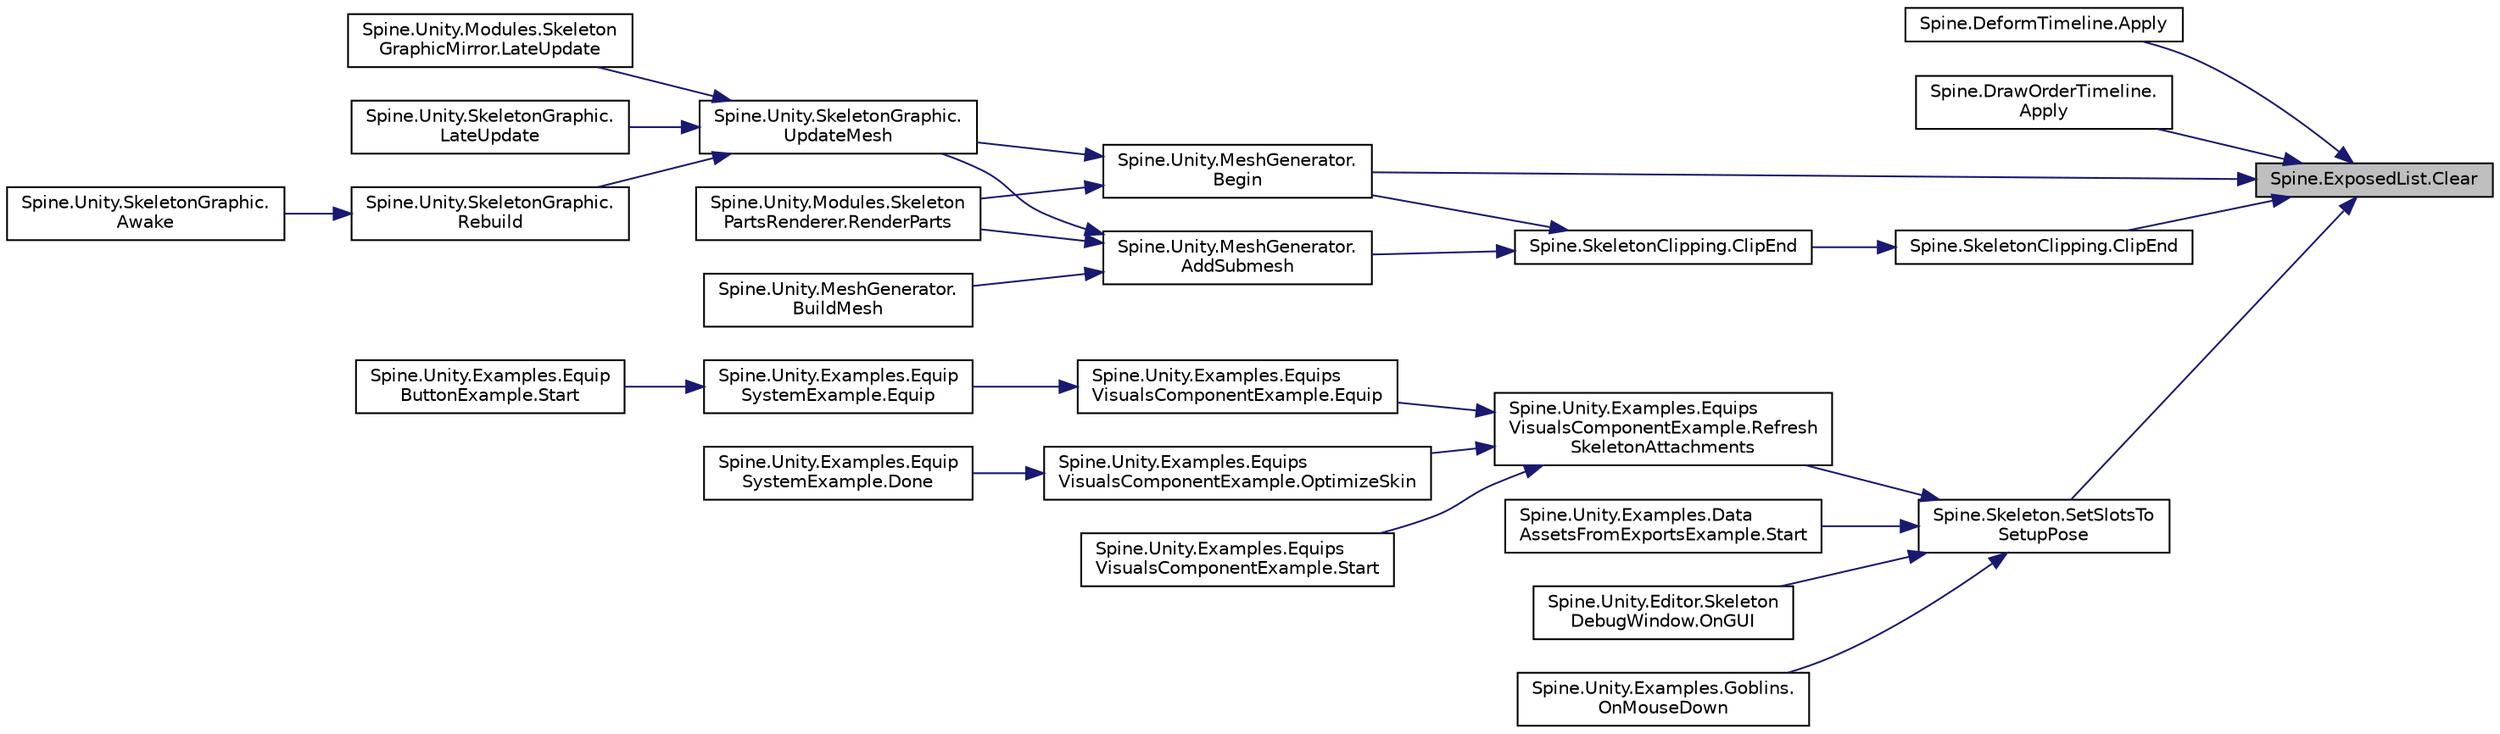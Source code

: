 digraph "Spine.ExposedList.Clear"
{
 // LATEX_PDF_SIZE
  edge [fontname="Helvetica",fontsize="10",labelfontname="Helvetica",labelfontsize="10"];
  node [fontname="Helvetica",fontsize="10",shape=record];
  rankdir="RL";
  Node1 [label="Spine.ExposedList.Clear",height=0.2,width=0.4,color="black", fillcolor="grey75", style="filled", fontcolor="black",tooltip=" "];
  Node1 -> Node2 [dir="back",color="midnightblue",fontsize="10",style="solid"];
  Node2 [label="Spine.DeformTimeline.Apply",height=0.2,width=0.4,color="black", fillcolor="white", style="filled",URL="$class_spine_1_1_deform_timeline.html#af1b1a85838d11f2dc7a03e3aaacf5efa",tooltip="Sets the value(s) for the specified time."];
  Node1 -> Node3 [dir="back",color="midnightblue",fontsize="10",style="solid"];
  Node3 [label="Spine.DrawOrderTimeline.\lApply",height=0.2,width=0.4,color="black", fillcolor="white", style="filled",URL="$class_spine_1_1_draw_order_timeline.html#afe7ac0a1cbacfe6cbf453064ce9b2425",tooltip="Sets the value(s) for the specified time."];
  Node1 -> Node4 [dir="back",color="midnightblue",fontsize="10",style="solid"];
  Node4 [label="Spine.Unity.MeshGenerator.\lBegin",height=0.2,width=0.4,color="black", fillcolor="white", style="filled",URL="$class_spine_1_1_unity_1_1_mesh_generator.html#a2e1652f1dac9f494da4dfe73c91b564d",tooltip=" "];
  Node4 -> Node5 [dir="back",color="midnightblue",fontsize="10",style="solid"];
  Node5 [label="Spine.Unity.Modules.Skeleton\lPartsRenderer.RenderParts",height=0.2,width=0.4,color="black", fillcolor="white", style="filled",URL="$class_spine_1_1_unity_1_1_modules_1_1_skeleton_parts_renderer.html#a43a8dd16f1f503a5b350223f35d20544",tooltip=" "];
  Node4 -> Node6 [dir="back",color="midnightblue",fontsize="10",style="solid"];
  Node6 [label="Spine.Unity.SkeletonGraphic.\lUpdateMesh",height=0.2,width=0.4,color="black", fillcolor="white", style="filled",URL="$class_spine_1_1_unity_1_1_skeleton_graphic.html#a1811fb0d59465b27a278b3aaf8058c36",tooltip=" "];
  Node6 -> Node7 [dir="back",color="midnightblue",fontsize="10",style="solid"];
  Node7 [label="Spine.Unity.Modules.Skeleton\lGraphicMirror.LateUpdate",height=0.2,width=0.4,color="black", fillcolor="white", style="filled",URL="$class_spine_1_1_unity_1_1_modules_1_1_skeleton_graphic_mirror.html#a4001ca65fa40eb1b20cc4bf5387a3e8c",tooltip=" "];
  Node6 -> Node8 [dir="back",color="midnightblue",fontsize="10",style="solid"];
  Node8 [label="Spine.Unity.SkeletonGraphic.\lLateUpdate",height=0.2,width=0.4,color="black", fillcolor="white", style="filled",URL="$class_spine_1_1_unity_1_1_skeleton_graphic.html#ab8b35c979b6e1055211a977cb2d536f7",tooltip=" "];
  Node6 -> Node9 [dir="back",color="midnightblue",fontsize="10",style="solid"];
  Node9 [label="Spine.Unity.SkeletonGraphic.\lRebuild",height=0.2,width=0.4,color="black", fillcolor="white", style="filled",URL="$class_spine_1_1_unity_1_1_skeleton_graphic.html#a7fde4a7dd80d3ffb39777dc62d15cbda",tooltip=" "];
  Node9 -> Node10 [dir="back",color="midnightblue",fontsize="10",style="solid"];
  Node10 [label="Spine.Unity.SkeletonGraphic.\lAwake",height=0.2,width=0.4,color="black", fillcolor="white", style="filled",URL="$class_spine_1_1_unity_1_1_skeleton_graphic.html#a64245d774427a891bdabe21bcdf6dead",tooltip=" "];
  Node1 -> Node11 [dir="back",color="midnightblue",fontsize="10",style="solid"];
  Node11 [label="Spine.SkeletonClipping.ClipEnd",height=0.2,width=0.4,color="black", fillcolor="white", style="filled",URL="$class_spine_1_1_skeleton_clipping.html#a4351ab3c136c8d55809579933d943770",tooltip=" "];
  Node11 -> Node12 [dir="back",color="midnightblue",fontsize="10",style="solid"];
  Node12 [label="Spine.SkeletonClipping.ClipEnd",height=0.2,width=0.4,color="black", fillcolor="white", style="filled",URL="$class_spine_1_1_skeleton_clipping.html#a1a07278048c33b547f8a596c41ceb4bb",tooltip=" "];
  Node12 -> Node13 [dir="back",color="midnightblue",fontsize="10",style="solid"];
  Node13 [label="Spine.Unity.MeshGenerator.\lAddSubmesh",height=0.2,width=0.4,color="black", fillcolor="white", style="filled",URL="$class_spine_1_1_unity_1_1_mesh_generator.html#aa952a9e80b0019d3bbeb457175e00e7a",tooltip=" "];
  Node13 -> Node14 [dir="back",color="midnightblue",fontsize="10",style="solid"];
  Node14 [label="Spine.Unity.MeshGenerator.\lBuildMesh",height=0.2,width=0.4,color="black", fillcolor="white", style="filled",URL="$class_spine_1_1_unity_1_1_mesh_generator.html#afde88fe03d1b02324d25a61887315f1e",tooltip=" "];
  Node13 -> Node5 [dir="back",color="midnightblue",fontsize="10",style="solid"];
  Node13 -> Node6 [dir="back",color="midnightblue",fontsize="10",style="solid"];
  Node12 -> Node4 [dir="back",color="midnightblue",fontsize="10",style="solid"];
  Node1 -> Node15 [dir="back",color="midnightblue",fontsize="10",style="solid"];
  Node15 [label="Spine.Skeleton.SetSlotsTo\lSetupPose",height=0.2,width=0.4,color="black", fillcolor="white", style="filled",URL="$class_spine_1_1_skeleton.html#a8018f6075e7578e9bccf1cd81c92f904",tooltip=" "];
  Node15 -> Node16 [dir="back",color="midnightblue",fontsize="10",style="solid"];
  Node16 [label="Spine.Unity.Editor.Skeleton\lDebugWindow.OnGUI",height=0.2,width=0.4,color="black", fillcolor="white", style="filled",URL="$class_spine_1_1_unity_1_1_editor_1_1_skeleton_debug_window.html#a08a29a81c42d9af499d83e27132a247a",tooltip=" "];
  Node15 -> Node17 [dir="back",color="midnightblue",fontsize="10",style="solid"];
  Node17 [label="Spine.Unity.Examples.Goblins.\lOnMouseDown",height=0.2,width=0.4,color="black", fillcolor="white", style="filled",URL="$class_spine_1_1_unity_1_1_examples_1_1_goblins.html#a28c588c581497bd4708e824113ece6ca",tooltip=" "];
  Node15 -> Node18 [dir="back",color="midnightblue",fontsize="10",style="solid"];
  Node18 [label="Spine.Unity.Examples.Equips\lVisualsComponentExample.Refresh\lSkeletonAttachments",height=0.2,width=0.4,color="black", fillcolor="white", style="filled",URL="$class_spine_1_1_unity_1_1_examples_1_1_equips_visuals_component_example.html#a38246583ed686e403a6ceade16220b3b",tooltip=" "];
  Node18 -> Node19 [dir="back",color="midnightblue",fontsize="10",style="solid"];
  Node19 [label="Spine.Unity.Examples.Equips\lVisualsComponentExample.Equip",height=0.2,width=0.4,color="black", fillcolor="white", style="filled",URL="$class_spine_1_1_unity_1_1_examples_1_1_equips_visuals_component_example.html#a1c3c4caaaf3eae2862aa46f453bfab02",tooltip=" "];
  Node19 -> Node20 [dir="back",color="midnightblue",fontsize="10",style="solid"];
  Node20 [label="Spine.Unity.Examples.Equip\lSystemExample.Equip",height=0.2,width=0.4,color="black", fillcolor="white", style="filled",URL="$class_spine_1_1_unity_1_1_examples_1_1_equip_system_example.html#a080aa2407b434f94d29f346ef72b8fdd",tooltip=" "];
  Node20 -> Node21 [dir="back",color="midnightblue",fontsize="10",style="solid"];
  Node21 [label="Spine.Unity.Examples.Equip\lButtonExample.Start",height=0.2,width=0.4,color="black", fillcolor="white", style="filled",URL="$class_spine_1_1_unity_1_1_examples_1_1_equip_button_example.html#a1f732916a8097f5d92785d24c237735f",tooltip=" "];
  Node18 -> Node22 [dir="back",color="midnightblue",fontsize="10",style="solid"];
  Node22 [label="Spine.Unity.Examples.Equips\lVisualsComponentExample.OptimizeSkin",height=0.2,width=0.4,color="black", fillcolor="white", style="filled",URL="$class_spine_1_1_unity_1_1_examples_1_1_equips_visuals_component_example.html#aba3992e78803aa05cff5a96bc0cec14d",tooltip=" "];
  Node22 -> Node23 [dir="back",color="midnightblue",fontsize="10",style="solid"];
  Node23 [label="Spine.Unity.Examples.Equip\lSystemExample.Done",height=0.2,width=0.4,color="black", fillcolor="white", style="filled",URL="$class_spine_1_1_unity_1_1_examples_1_1_equip_system_example.html#a4d5cbb2d2f7425c1aee560c9aa2bde1b",tooltip=" "];
  Node18 -> Node24 [dir="back",color="midnightblue",fontsize="10",style="solid"];
  Node24 [label="Spine.Unity.Examples.Equips\lVisualsComponentExample.Start",height=0.2,width=0.4,color="black", fillcolor="white", style="filled",URL="$class_spine_1_1_unity_1_1_examples_1_1_equips_visuals_component_example.html#a85d8fceb815d7692e0e2cdb3d4859ee0",tooltip=" "];
  Node15 -> Node25 [dir="back",color="midnightblue",fontsize="10",style="solid"];
  Node25 [label="Spine.Unity.Examples.Data\lAssetsFromExportsExample.Start",height=0.2,width=0.4,color="black", fillcolor="white", style="filled",URL="$class_spine_1_1_unity_1_1_examples_1_1_data_assets_from_exports_example.html#ae073836d2a0983f784abc976f8f03531",tooltip=" "];
}
